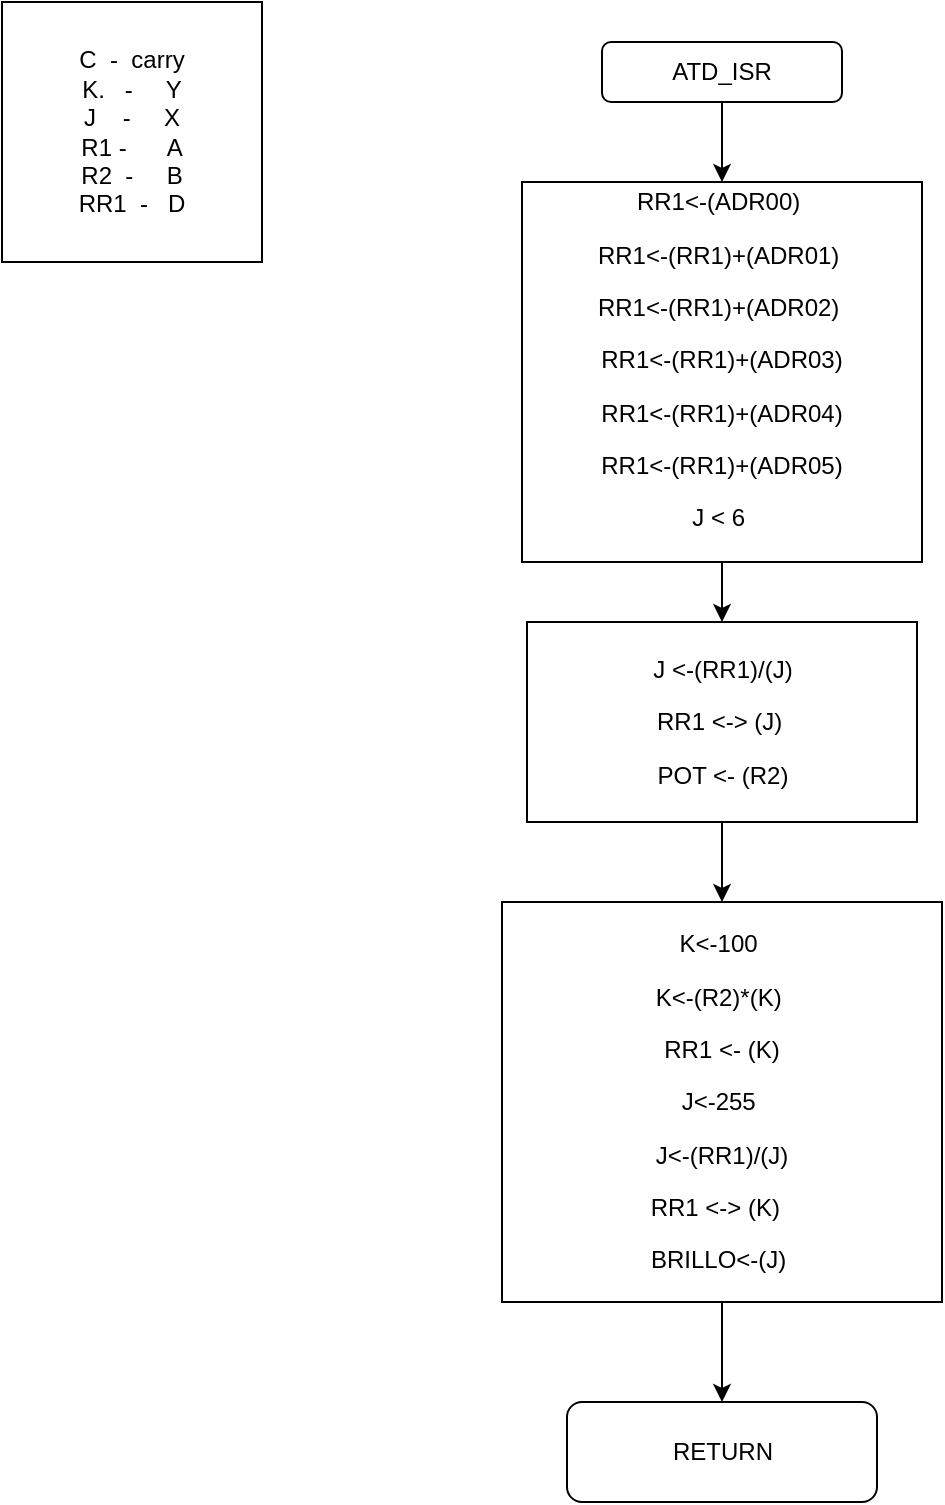 <mxfile version="14.4.3" type="device"><diagram id="JrRjU2-blyAInDk4XhFO" name="Page-1"><mxGraphModel dx="685" dy="785" grid="1" gridSize="10" guides="1" tooltips="1" connect="1" arrows="1" fold="1" page="1" pageScale="1" pageWidth="850" pageHeight="1100" math="0" shadow="0"><root><mxCell id="0"/><mxCell id="1" parent="0"/><mxCell id="rY7-lqr-UhR1D_vPft4i-2" style="edgeStyle=orthogonalEdgeStyle;rounded=0;orthogonalLoop=1;jettySize=auto;html=1;exitX=0.5;exitY=1;exitDx=0;exitDy=0;entryX=0.5;entryY=0;entryDx=0;entryDy=0;" parent="1" source="GT5ZaOEU9CMF8FKgzd89-1" target="rY7-lqr-UhR1D_vPft4i-1" edge="1"><mxGeometry relative="1" as="geometry"/></mxCell><mxCell id="GT5ZaOEU9CMF8FKgzd89-1" value="ATD_ISR" style="rounded=1;whiteSpace=wrap;html=1;" parent="1" vertex="1"><mxGeometry x="320" y="40" width="120" height="30" as="geometry"/></mxCell><mxCell id="rY7-lqr-UhR1D_vPft4i-4" style="edgeStyle=orthogonalEdgeStyle;rounded=0;orthogonalLoop=1;jettySize=auto;html=1;exitX=0.5;exitY=1;exitDx=0;exitDy=0;" parent="1" source="rY7-lqr-UhR1D_vPft4i-1" target="rY7-lqr-UhR1D_vPft4i-3" edge="1"><mxGeometry relative="1" as="geometry"/></mxCell><mxCell id="rY7-lqr-UhR1D_vPft4i-1" value="&lt;span style=&quot;font-size: 9pt ; background-color: rgb(255 , 255 , 255)&quot;&gt;RR1&amp;lt;-(ADR00)&amp;nbsp;&lt;/span&gt;&lt;br&gt;&lt;div class=&quot;page&quot; title=&quot;Page 17&quot;&gt;&lt;div class=&quot;section&quot; style=&quot;background-color: rgb(255 , 255 , 255)&quot;&gt;&lt;div class=&quot;layoutArea&quot;&gt;&lt;div class=&quot;column&quot;&gt;&lt;p&gt;&lt;span style=&quot;font-size: 9pt&quot;&gt;RR1&amp;lt;-(RR1)+(ADR01)&amp;nbsp;&lt;/span&gt;&lt;/p&gt;&lt;p&gt;&lt;span style=&quot;font-size: 9pt&quot;&gt;RR1&amp;lt;-(RR1)+(ADR02)&amp;nbsp;&lt;/span&gt;&lt;/p&gt;&lt;p&gt;&lt;span style=&quot;font-size: 9pt&quot;&gt;RR1&amp;lt;-(RR1)+(ADR03)&lt;/span&gt;&lt;/p&gt;&lt;p&gt;&lt;span style=&quot;font-size: 9pt&quot;&gt;&amp;nbsp;RR1&amp;lt;-(RR1)+(ADR04)&amp;nbsp;&lt;/span&gt;&lt;/p&gt;&lt;p&gt;&lt;span style=&quot;font-size: 9pt&quot;&gt;RR1&amp;lt;-(RR1)+(ADR05)&lt;/span&gt;&lt;/p&gt;&lt;p&gt;J &amp;lt; 6&amp;nbsp;&lt;/p&gt;&lt;div class=&quot;page&quot; title=&quot;Page 17&quot;&gt;&lt;div class=&quot;section&quot;&gt;&lt;div class=&quot;layoutArea&quot;&gt;&lt;div class=&quot;column&quot;&gt;&lt;p&gt;&lt;/p&gt;&lt;/div&gt;&lt;/div&gt;&lt;/div&gt;&lt;/div&gt;&lt;/div&gt;&lt;/div&gt;&lt;/div&gt;&lt;/div&gt;" style="rounded=0;whiteSpace=wrap;html=1;" parent="1" vertex="1"><mxGeometry x="280" y="110" width="200" height="190" as="geometry"/></mxCell><mxCell id="rY7-lqr-UhR1D_vPft4i-6" style="edgeStyle=orthogonalEdgeStyle;rounded=0;orthogonalLoop=1;jettySize=auto;html=1;exitX=0.5;exitY=1;exitDx=0;exitDy=0;" parent="1" source="rY7-lqr-UhR1D_vPft4i-3" target="rY7-lqr-UhR1D_vPft4i-5" edge="1"><mxGeometry relative="1" as="geometry"/></mxCell><mxCell id="rY7-lqr-UhR1D_vPft4i-3" value="&lt;div class=&quot;page&quot; title=&quot;Page 17&quot;&gt;&lt;div class=&quot;section&quot; style=&quot;background-color: rgb(255 , 255 , 255)&quot;&gt;&lt;div class=&quot;layoutArea&quot;&gt;&lt;div class=&quot;column&quot;&gt;&lt;p&gt;&lt;span style=&quot;font-size: 9pt&quot;&gt;J &amp;lt;-(RR1)/(J)&lt;/span&gt;&lt;/p&gt;&lt;p&gt;&lt;span style=&quot;font-size: 9pt&quot;&gt;RR1 &amp;lt;-&amp;gt; (J)&amp;nbsp;&lt;/span&gt;&lt;/p&gt;&lt;p&gt;&lt;span style=&quot;font-size: 9pt&quot;&gt;POT &amp;lt;- (R2)&lt;/span&gt;&lt;/p&gt;&lt;/div&gt;&lt;/div&gt;&lt;/div&gt;&lt;/div&gt;" style="rounded=0;whiteSpace=wrap;html=1;" parent="1" vertex="1"><mxGeometry x="282.5" y="330" width="195" height="100" as="geometry"/></mxCell><mxCell id="rY7-lqr-UhR1D_vPft4i-8" style="edgeStyle=orthogonalEdgeStyle;rounded=0;orthogonalLoop=1;jettySize=auto;html=1;exitX=0.5;exitY=1;exitDx=0;exitDy=0;" parent="1" source="rY7-lqr-UhR1D_vPft4i-5" target="rY7-lqr-UhR1D_vPft4i-7" edge="1"><mxGeometry relative="1" as="geometry"/></mxCell><mxCell id="rY7-lqr-UhR1D_vPft4i-5" value="&lt;div class=&quot;page&quot; title=&quot;Page 17&quot;&gt;&lt;div class=&quot;section&quot; style=&quot;background-color: rgb(255 , 255 , 255)&quot;&gt;&lt;div class=&quot;layoutArea&quot;&gt;&lt;div class=&quot;column&quot;&gt;&lt;p&gt;&lt;span style=&quot;font-size: 9pt&quot;&gt;K&amp;lt;-100&amp;nbsp;&lt;/span&gt;&lt;/p&gt;&lt;p&gt;&lt;span style=&quot;font-size: 9pt&quot;&gt;K&amp;lt;-(R2)*(K)&amp;nbsp;&lt;/span&gt;&lt;/p&gt;&lt;p&gt;&lt;span style=&quot;font-size: 9pt&quot;&gt;RR1 &amp;lt;- (K)&lt;/span&gt;&lt;/p&gt;&lt;p&gt;&lt;span style=&quot;font-size: 9pt&quot;&gt;J&amp;lt;-255&amp;nbsp;&lt;/span&gt;&lt;/p&gt;&lt;p&gt;&lt;span style=&quot;font-size: 9pt&quot;&gt;J&amp;lt;-(RR1)/(J)&lt;/span&gt;&lt;/p&gt;&lt;p&gt;&lt;span style=&quot;font-size: 9pt&quot;&gt;RR1 &amp;lt;-&amp;gt; (K)&amp;nbsp;&lt;/span&gt;&lt;span style=&quot;font-size: 9pt&quot;&gt;&amp;nbsp;&lt;/span&gt;&lt;/p&gt;&lt;p&gt;&lt;span style=&quot;font-size: 9pt&quot;&gt;BRILLO&amp;lt;-(J)&amp;nbsp;&lt;/span&gt;&lt;/p&gt;&lt;/div&gt;&lt;/div&gt;&lt;/div&gt;&lt;/div&gt;" style="rounded=0;whiteSpace=wrap;html=1;" parent="1" vertex="1"><mxGeometry x="270" y="470" width="220" height="200" as="geometry"/></mxCell><mxCell id="rY7-lqr-UhR1D_vPft4i-7" value="RETURN" style="rounded=1;whiteSpace=wrap;html=1;" parent="1" vertex="1"><mxGeometry x="302.5" y="720" width="155" height="50" as="geometry"/></mxCell><mxCell id="rY7-lqr-UhR1D_vPft4i-9" value="C &amp;nbsp;- &amp;nbsp;carry&lt;br&gt;K. &amp;nbsp; - &amp;nbsp; &amp;nbsp; Y&lt;br&gt;J &amp;nbsp; &amp;nbsp;- &amp;nbsp; &amp;nbsp; X&lt;br&gt;R1 - &amp;nbsp; &amp;nbsp; &amp;nbsp;A&lt;br&gt;R2 &amp;nbsp;- &amp;nbsp; &amp;nbsp; B&lt;br&gt;RR1 &amp;nbsp;- &amp;nbsp; D" style="whiteSpace=wrap;html=1;aspect=fixed;" parent="1" vertex="1"><mxGeometry x="20" y="20" width="130" height="130" as="geometry"/></mxCell></root></mxGraphModel></diagram></mxfile>